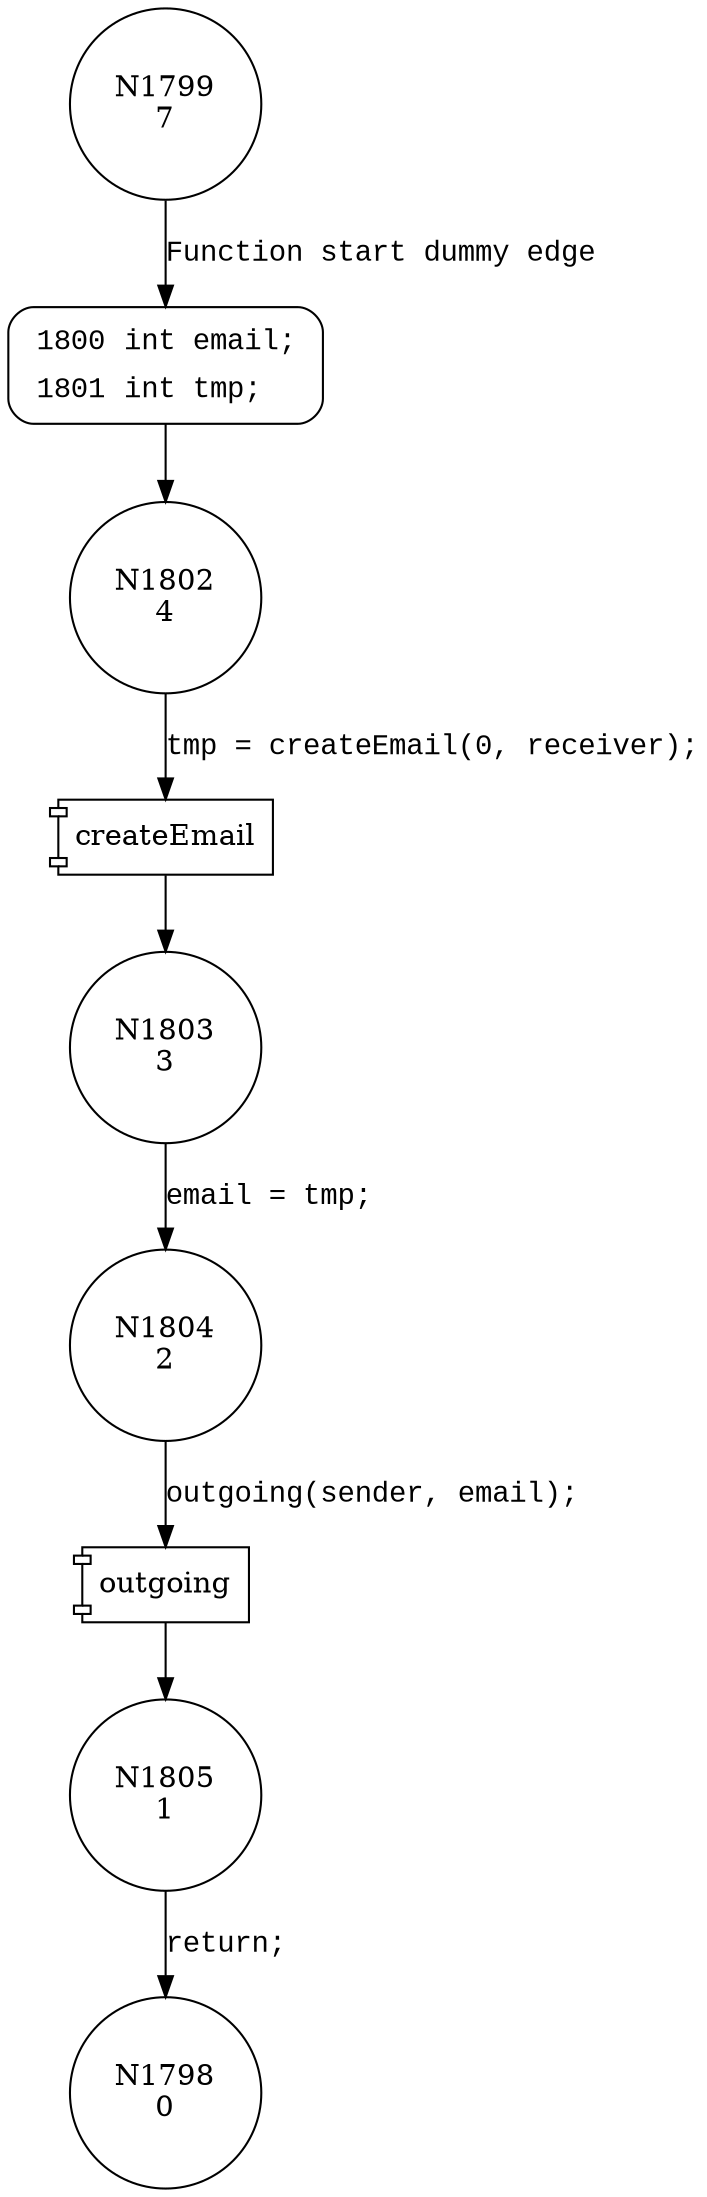digraph sendEmail {
1799 [shape="circle" label="N1799\n7"]
1800 [shape="circle" label="N1800\n6"]
1802 [shape="circle" label="N1802\n4"]
1803 [shape="circle" label="N1803\n3"]
1804 [shape="circle" label="N1804\n2"]
1805 [shape="circle" label="N1805\n1"]
1798 [shape="circle" label="N1798\n0"]
1800 [style="filled,bold" penwidth="1" fillcolor="white" fontname="Courier New" shape="Mrecord" label=<<table border="0" cellborder="0" cellpadding="3" bgcolor="white"><tr><td align="right">1800</td><td align="left">int email;</td></tr><tr><td align="right">1801</td><td align="left">int tmp;</td></tr></table>>]
1800 -> 1802[label=""]
1799 -> 1800 [label="Function start dummy edge" fontname="Courier New"]
100034 [shape="component" label="createEmail"]
1802 -> 100034 [label="tmp = createEmail(0, receiver);" fontname="Courier New"]
100034 -> 1803 [label="" fontname="Courier New"]
100035 [shape="component" label="outgoing"]
1804 -> 100035 [label="outgoing(sender, email);" fontname="Courier New"]
100035 -> 1805 [label="" fontname="Courier New"]
1803 -> 1804 [label="email = tmp;" fontname="Courier New"]
1805 -> 1798 [label="return;" fontname="Courier New"]
}